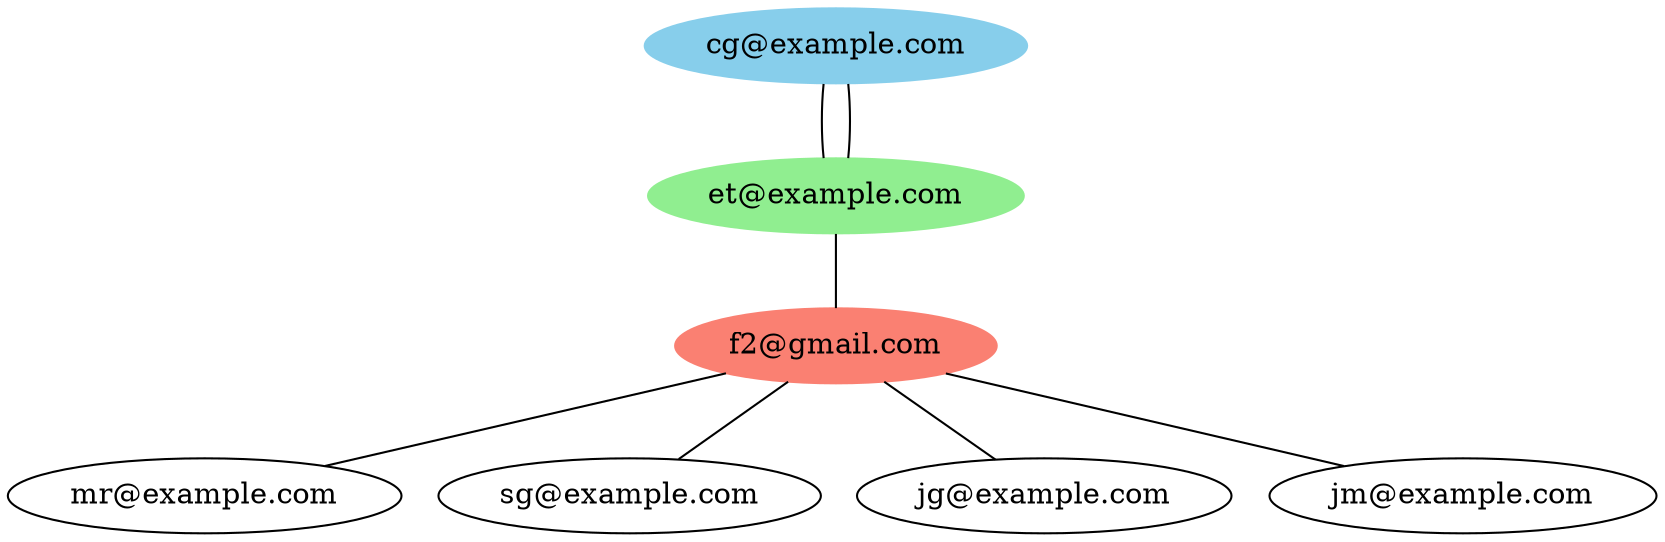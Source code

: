 digraph G {
"cg@example.com" [label="cg@example.com" color="skyblue", style=filled];
"et@example.com" [label="et@example.com" color="lightgreen", style=filled];
"cg@example.com" -> "et@example.com" [dir=none];
"f2@gmail.com" [label="f2@gmail.com" color="salmon", style=filled];
"f2@gmail.com" -> "mr@example.com"[dir=none];
"f2@gmail.com" -> "sg@example.com"[dir=none];
"f2@gmail.com" -> "jg@example.com"[dir=none];
"f2@gmail.com" -> "jm@example.com"[dir=none];
"mr@example.com"[label="mr@example.com"];
"sg@example.com"[label="sg@example.com"];
"jg@example.com"[label="jg@example.com"];
"jm@example.com"[label="jm@example.com"];
"et@example.com" -> "f2@gmail.com"[dir=none];
"cg@example.com" -> "et@example.com"[dir=none];
}
